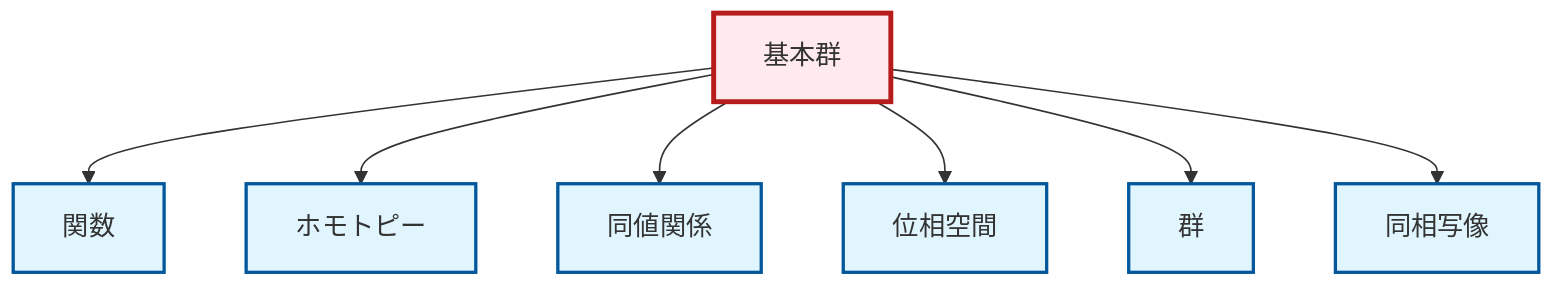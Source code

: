 graph TD
    classDef definition fill:#e1f5fe,stroke:#01579b,stroke-width:2px
    classDef theorem fill:#f3e5f5,stroke:#4a148c,stroke-width:2px
    classDef axiom fill:#fff3e0,stroke:#e65100,stroke-width:2px
    classDef example fill:#e8f5e9,stroke:#1b5e20,stroke-width:2px
    classDef current fill:#ffebee,stroke:#b71c1c,stroke-width:3px
    def-equivalence-relation["同値関係"]:::definition
    def-homeomorphism["同相写像"]:::definition
    def-function["関数"]:::definition
    def-fundamental-group["基本群"]:::definition
    def-group["群"]:::definition
    def-topological-space["位相空間"]:::definition
    def-homotopy["ホモトピー"]:::definition
    def-fundamental-group --> def-function
    def-fundamental-group --> def-homotopy
    def-fundamental-group --> def-equivalence-relation
    def-fundamental-group --> def-topological-space
    def-fundamental-group --> def-group
    def-fundamental-group --> def-homeomorphism
    class def-fundamental-group current
